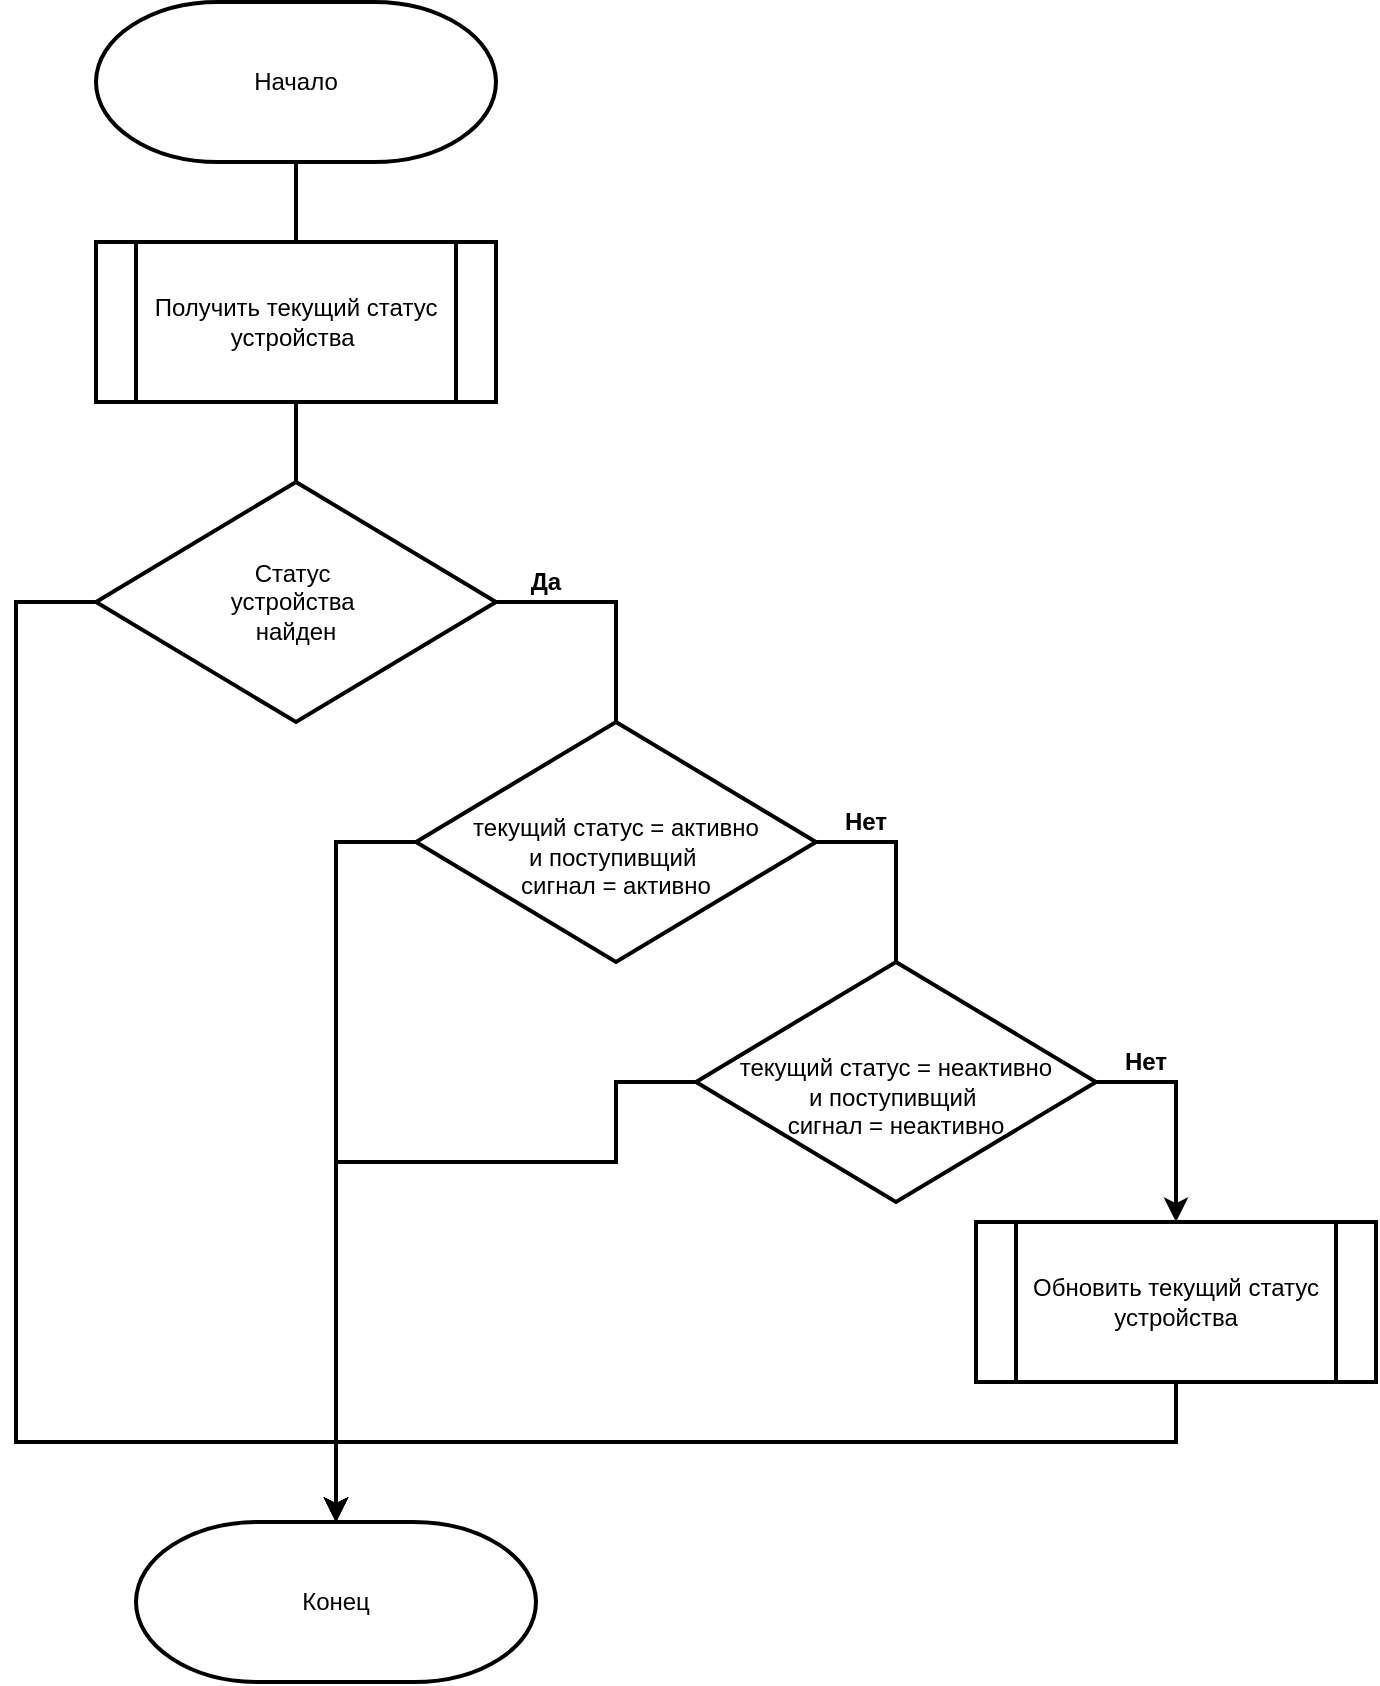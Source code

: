 <mxfile version="24.7.7">
  <diagram name="Страница — 1" id="s-ZJDxfMnJXYoUtvhI8z">
    <mxGraphModel dx="1197" dy="767" grid="1" gridSize="10" guides="1" tooltips="1" connect="1" arrows="1" fold="1" page="1" pageScale="1" pageWidth="827" pageHeight="1169" math="0" shadow="0">
      <root>
        <mxCell id="0" />
        <mxCell id="1" parent="0" />
        <mxCell id="3ae-N-7YaE51V6dqeBcd-1" value="Начало" style="strokeWidth=2;html=1;shape=mxgraph.flowchart.terminator;whiteSpace=wrap;" parent="1" vertex="1">
          <mxGeometry x="280" y="40" width="200" height="80" as="geometry" />
        </mxCell>
        <mxCell id="3ae-N-7YaE51V6dqeBcd-2" value="Получить текущий статус устройства&amp;nbsp;" style="shape=process;whiteSpace=wrap;html=1;backgroundOutline=1;strokeWidth=2;" parent="1" vertex="1">
          <mxGeometry x="280" y="160" width="200" height="80" as="geometry" />
        </mxCell>
        <mxCell id="3ae-N-7YaE51V6dqeBcd-4" value="Статус&amp;nbsp;&lt;div&gt;устройства&amp;nbsp;&lt;/div&gt;&lt;div&gt;найден&lt;/div&gt;" style="rhombus;whiteSpace=wrap;html=1;strokeWidth=2;" parent="1" vertex="1">
          <mxGeometry x="280" y="280" width="200" height="120" as="geometry" />
        </mxCell>
        <mxCell id="3ae-N-7YaE51V6dqeBcd-5" value="&lt;div&gt;&lt;br&gt;&lt;/div&gt;текущий статус = активно&lt;div&gt;и поступивщий&amp;nbsp;&lt;/div&gt;&lt;div&gt;сигнал = активно&lt;/div&gt;" style="rhombus;whiteSpace=wrap;html=1;strokeWidth=2;" parent="1" vertex="1">
          <mxGeometry x="440" y="400" width="200" height="120" as="geometry" />
        </mxCell>
        <mxCell id="3ae-N-7YaE51V6dqeBcd-7" value="Конец" style="strokeWidth=2;html=1;shape=mxgraph.flowchart.terminator;whiteSpace=wrap;" parent="1" vertex="1">
          <mxGeometry x="300" y="800" width="200" height="80" as="geometry" />
        </mxCell>
        <mxCell id="3ae-N-7YaE51V6dqeBcd-8" value="" style="endArrow=none;html=1;rounded=0;entryX=0.5;entryY=1;entryDx=0;entryDy=0;entryPerimeter=0;endFill=0;startArrow=none;startFill=0;strokeWidth=2;" parent="1" target="3ae-N-7YaE51V6dqeBcd-1" edge="1">
          <mxGeometry width="50" height="50" relative="1" as="geometry">
            <mxPoint x="380" y="160" as="sourcePoint" />
            <mxPoint x="470" y="270" as="targetPoint" />
          </mxGeometry>
        </mxCell>
        <mxCell id="3ae-N-7YaE51V6dqeBcd-9" value="" style="endArrow=none;html=1;rounded=0;entryX=0.5;entryY=1;entryDx=0;entryDy=0;endFill=0;startArrow=none;startFill=0;strokeWidth=2;exitX=0.5;exitY=0;exitDx=0;exitDy=0;" parent="1" source="3ae-N-7YaE51V6dqeBcd-4" target="3ae-N-7YaE51V6dqeBcd-2" edge="1">
          <mxGeometry width="50" height="50" relative="1" as="geometry">
            <mxPoint x="390" y="170" as="sourcePoint" />
            <mxPoint x="390" y="130" as="targetPoint" />
          </mxGeometry>
        </mxCell>
        <mxCell id="3ae-N-7YaE51V6dqeBcd-10" value="" style="endArrow=none;html=1;rounded=0;entryX=0.5;entryY=0;entryDx=0;entryDy=0;endFill=0;startArrow=none;startFill=0;strokeWidth=2;exitX=1;exitY=0.5;exitDx=0;exitDy=0;" parent="1" source="3ae-N-7YaE51V6dqeBcd-4" target="3ae-N-7YaE51V6dqeBcd-5" edge="1">
          <mxGeometry width="50" height="50" relative="1" as="geometry">
            <mxPoint x="390" y="290" as="sourcePoint" />
            <mxPoint x="390" y="250" as="targetPoint" />
            <Array as="points">
              <mxPoint x="540" y="340" />
            </Array>
          </mxGeometry>
        </mxCell>
        <mxCell id="3ae-N-7YaE51V6dqeBcd-14" value="" style="endArrow=classic;html=1;rounded=0;exitX=0;exitY=0.5;exitDx=0;exitDy=0;entryX=0.5;entryY=0;entryDx=0;entryDy=0;entryPerimeter=0;strokeWidth=2;" parent="1" source="3ae-N-7YaE51V6dqeBcd-4" target="3ae-N-7YaE51V6dqeBcd-7" edge="1">
          <mxGeometry width="50" height="50" relative="1" as="geometry">
            <mxPoint x="270" y="340" as="sourcePoint" />
            <mxPoint x="440" y="460" as="targetPoint" />
            <Array as="points">
              <mxPoint x="240" y="340" />
              <mxPoint x="240" y="760" />
              <mxPoint x="400" y="760" />
              <mxPoint x="400" y="680" />
            </Array>
          </mxGeometry>
        </mxCell>
        <mxCell id="3ae-N-7YaE51V6dqeBcd-15" value="Да" style="text;html=1;align=center;verticalAlign=middle;whiteSpace=wrap;rounded=0;strokeWidth=1;fontStyle=1" parent="1" vertex="1">
          <mxGeometry x="470" y="310" width="70" height="40" as="geometry" />
        </mxCell>
        <mxCell id="3ae-N-7YaE51V6dqeBcd-22" value="" style="endArrow=classic;html=1;rounded=0;exitX=0;exitY=0.5;exitDx=0;exitDy=0;entryX=0.5;entryY=0;entryDx=0;entryDy=0;entryPerimeter=0;strokeWidth=2;" parent="1" source="3ae-N-7YaE51V6dqeBcd-5" target="3ae-N-7YaE51V6dqeBcd-7" edge="1">
          <mxGeometry width="50" height="50" relative="1" as="geometry">
            <mxPoint x="400" y="610.0" as="sourcePoint" />
            <mxPoint x="630" y="520" as="targetPoint" />
            <Array as="points">
              <mxPoint x="400" y="460" />
            </Array>
          </mxGeometry>
        </mxCell>
        <mxCell id="wa0jRMIhxImoB3-uapfl-1" value="&lt;div&gt;&lt;br&gt;&lt;/div&gt;текущий статус = неактивно&lt;div&gt;и поступивщий&amp;nbsp;&lt;/div&gt;&lt;div&gt;сигнал = неактивно&lt;/div&gt;" style="rhombus;whiteSpace=wrap;html=1;strokeWidth=2;" vertex="1" parent="1">
          <mxGeometry x="580" y="520" width="200" height="120" as="geometry" />
        </mxCell>
        <mxCell id="wa0jRMIhxImoB3-uapfl-2" value="" style="endArrow=none;html=1;rounded=0;entryX=0.5;entryY=0;entryDx=0;entryDy=0;exitX=1;exitY=0.5;exitDx=0;exitDy=0;strokeWidth=2;endFill=0;" edge="1" parent="1" source="3ae-N-7YaE51V6dqeBcd-5" target="wa0jRMIhxImoB3-uapfl-1">
          <mxGeometry width="50" height="50" relative="1" as="geometry">
            <mxPoint x="450" y="470" as="sourcePoint" />
            <mxPoint x="410" y="540" as="targetPoint" />
            <Array as="points">
              <mxPoint x="680" y="460" />
              <mxPoint x="680" y="520" />
            </Array>
          </mxGeometry>
        </mxCell>
        <mxCell id="wa0jRMIhxImoB3-uapfl-5" style="edgeStyle=orthogonalEdgeStyle;rounded=0;orthogonalLoop=1;jettySize=auto;html=1;entryX=0.5;entryY=0;entryDx=0;entryDy=0;entryPerimeter=0;strokeWidth=2;exitX=0.5;exitY=1;exitDx=0;exitDy=0;" edge="1" parent="1" source="wa0jRMIhxImoB3-uapfl-8" target="3ae-N-7YaE51V6dqeBcd-7">
          <mxGeometry relative="1" as="geometry">
            <mxPoint x="800" y="750" as="sourcePoint" />
            <Array as="points">
              <mxPoint x="820" y="760" />
              <mxPoint x="400" y="760" />
            </Array>
          </mxGeometry>
        </mxCell>
        <mxCell id="wa0jRMIhxImoB3-uapfl-6" style="edgeStyle=orthogonalEdgeStyle;rounded=0;orthogonalLoop=1;jettySize=auto;html=1;exitX=0;exitY=0.5;exitDx=0;exitDy=0;entryX=0.5;entryY=0;entryDx=0;entryDy=0;entryPerimeter=0;strokeWidth=2;" edge="1" parent="1" source="wa0jRMIhxImoB3-uapfl-1" target="3ae-N-7YaE51V6dqeBcd-7">
          <mxGeometry relative="1" as="geometry">
            <Array as="points">
              <mxPoint x="540" y="580" />
              <mxPoint x="540" y="620" />
              <mxPoint x="400" y="620" />
            </Array>
          </mxGeometry>
        </mxCell>
        <mxCell id="wa0jRMIhxImoB3-uapfl-9" value="" style="edgeStyle=orthogonalEdgeStyle;rounded=0;orthogonalLoop=1;jettySize=auto;html=1;exitX=1;exitY=0.5;exitDx=0;exitDy=0;entryX=0.5;entryY=0;entryDx=0;entryDy=0;entryPerimeter=0;strokeWidth=2;" edge="1" parent="1" source="wa0jRMIhxImoB3-uapfl-1" target="wa0jRMIhxImoB3-uapfl-8">
          <mxGeometry relative="1" as="geometry">
            <mxPoint x="780" y="580" as="sourcePoint" />
            <mxPoint x="400" y="880" as="targetPoint" />
            <Array as="points">
              <mxPoint x="820" y="580" />
              <mxPoint x="820" y="650" />
            </Array>
          </mxGeometry>
        </mxCell>
        <mxCell id="wa0jRMIhxImoB3-uapfl-8" value="Обновить текущий статус устройства" style="shape=process;whiteSpace=wrap;html=1;backgroundOutline=1;strokeWidth=2;" vertex="1" parent="1">
          <mxGeometry x="720" y="650" width="200" height="80" as="geometry" />
        </mxCell>
        <mxCell id="wa0jRMIhxImoB3-uapfl-10" value="Нет" style="text;html=1;align=center;verticalAlign=middle;whiteSpace=wrap;rounded=0;strokeWidth=1;fontStyle=1" vertex="1" parent="1">
          <mxGeometry x="630" y="430" width="70" height="40" as="geometry" />
        </mxCell>
        <mxCell id="wa0jRMIhxImoB3-uapfl-11" value="Нет" style="text;html=1;align=center;verticalAlign=middle;whiteSpace=wrap;rounded=0;strokeWidth=1;fontStyle=1" vertex="1" parent="1">
          <mxGeometry x="770" y="550" width="70" height="40" as="geometry" />
        </mxCell>
      </root>
    </mxGraphModel>
  </diagram>
</mxfile>

